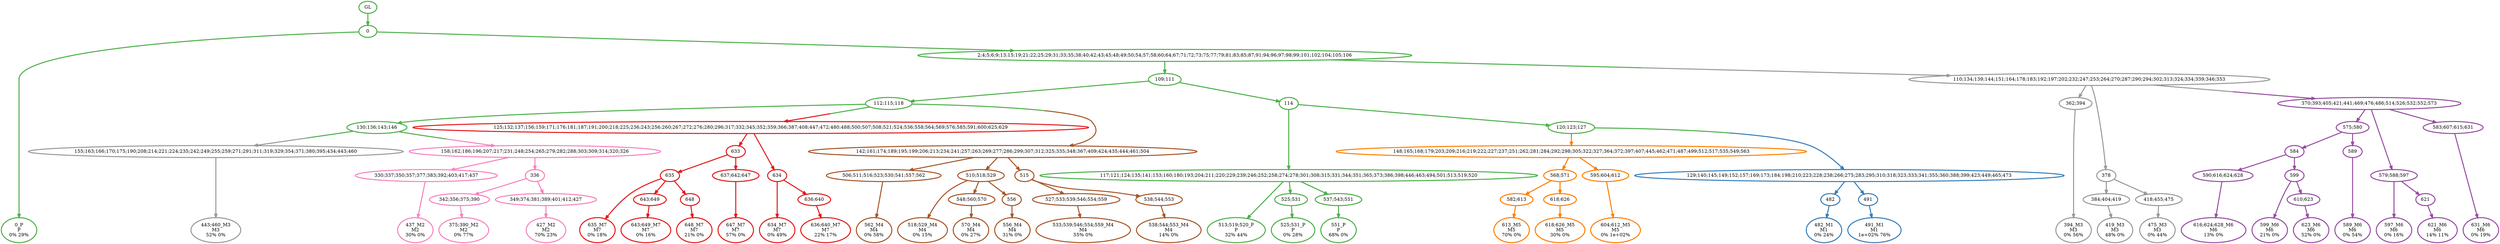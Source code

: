 digraph T {
	{
		rank=same
		88 [penwidth=3,colorscheme=set19,color=3,label="0_P\nP\n0% 29%"]
		82 [penwidth=3,colorscheme=set19,color=3,label="513;519;520_P\nP\n32% 44%"]
		80 [penwidth=3,colorscheme=set19,color=3,label="525;531_P\nP\n0% 28%"]
		78 [penwidth=3,colorscheme=set19,color=3,label="551_P\nP\n68% 0%"]
		75 [penwidth=3,colorscheme=set19,color=2,label="482_M1\nM1\n0% 24%"]
		73 [penwidth=3,colorscheme=set19,color=2,label="491_M1\nM1\n1e+02% 76%"]
		70 [penwidth=3,colorscheme=set19,color=8,label="437_M2\nM2\n30% 0%"]
		67 [penwidth=3,colorscheme=set19,color=8,label="375;390_M2\nM2\n0% 77%"]
		65 [penwidth=3,colorscheme=set19,color=8,label="427_M2\nM2\n70% 23%"]
		64 [penwidth=3,colorscheme=set19,color=9,label="443;460_M3\nM3\n52% 0%"]
		62 [penwidth=3,colorscheme=set19,color=9,label="394_M3\nM3\n0% 56%"]
		59 [penwidth=3,colorscheme=set19,color=9,label="419_M3\nM3\n48% 0%"]
		57 [penwidth=3,colorscheme=set19,color=9,label="475_M3\nM3\n0% 44%"]
		55 [penwidth=3,colorscheme=set19,color=7,label="562_M4\nM4\n0% 58%"]
		53 [penwidth=3,colorscheme=set19,color=7,label="518;529_M4\nM4\n0% 15%"]
		51 [penwidth=3,colorscheme=set19,color=7,label="570_M4\nM4\n0% 27%"]
		49 [penwidth=3,colorscheme=set19,color=7,label="556_M4\nM4\n31% 0%"]
		46 [penwidth=3,colorscheme=set19,color=7,label="533;539;546;554;559_M4\nM4\n55% 0%"]
		44 [penwidth=3,colorscheme=set19,color=7,label="538;544;553_M4\nM4\n14% 0%"]
		41 [penwidth=3,colorscheme=set19,color=5,label="613_M5\nM5\n70% 0%"]
		39 [penwidth=3,colorscheme=set19,color=5,label="618;626_M5\nM5\n30% 0%"]
		37 [penwidth=3,colorscheme=set19,color=5,label="604;612_M5\nM5\n0% 1e+02%"]
		33 [penwidth=3,colorscheme=set19,color=4,label="616;624;628_M6\nM6\n13% 0%"]
		31 [penwidth=3,colorscheme=set19,color=4,label="599_M6\nM6\n21% 0%"]
		29 [penwidth=3,colorscheme=set19,color=4,label="623_M6\nM6\n52% 0%"]
		27 [penwidth=3,colorscheme=set19,color=4,label="589_M6\nM6\n0% 54%"]
		25 [penwidth=3,colorscheme=set19,color=4,label="597_M6\nM6\n0% 16%"]
		23 [penwidth=3,colorscheme=set19,color=4,label="621_M6\nM6\n14% 11%"]
		21 [penwidth=3,colorscheme=set19,color=4,label="631_M6\nM6\n0% 19%"]
		18 [penwidth=3,colorscheme=set19,color=1,label="635_M7\nM7\n0% 18%"]
		16 [penwidth=3,colorscheme=set19,color=1,label="643;649_M7\nM7\n0% 16%"]
		14 [penwidth=3,colorscheme=set19,color=1,label="648_M7\nM7\n21% 0%"]
		12 [penwidth=3,colorscheme=set19,color=1,label="647_M7\nM7\n57% 0%"]
		10 [penwidth=3,colorscheme=set19,color=1,label="634_M7\nM7\n0% 49%"]
		8 [penwidth=3,colorscheme=set19,color=1,label="636;640_M7\nM7\n22% 17%"]
	}
	90 [penwidth=3,colorscheme=set19,color=3,label="GL"]
	89 [penwidth=3,colorscheme=set19,color=3,label="0"]
	87 [penwidth=3,colorscheme=set19,color=3,label="2;4;5;6;9;13;15;19;21;22;25;29;31;33;35;38;40;42;43;45;48;49;50;54;57;58;60;64;67;71;72;73;75;77;79;81;83;85;87;91;94;96;97;98;99;101;102;104;105;106"]
	86 [penwidth=3,colorscheme=set19,color=3,label="109;111"]
	85 [penwidth=3,colorscheme=set19,color=3,label="112;115;118"]
	84 [penwidth=3,colorscheme=set19,color=3,label="114"]
	83 [penwidth=3,colorscheme=set19,color=3,label="117;121;124;135;141;153;160;180;193;204;211;220;229;239;246;252;258;274;278;301;308;315;331;344;351;365;373;386;398;446;463;494;501;513;519;520"]
	81 [penwidth=3,colorscheme=set19,color=3,label="525;531"]
	79 [penwidth=3,colorscheme=set19,color=3,label="537;543;551"]
	77 [penwidth=3,colorscheme=set19,color=3,label="120;123;127"]
	76 [penwidth=3,colorscheme=set19,color=2,label="482"]
	74 [penwidth=3,colorscheme=set19,color=2,label="491"]
	72 [penwidth=3,colorscheme=set19,color=3,label="130;136;143;146"]
	71 [penwidth=3,colorscheme=set19,color=8,label="330;337;350;357;377;383;392;403;417;437"]
	69 [penwidth=3,colorscheme=set19,color=8,label="336"]
	68 [penwidth=3,colorscheme=set19,color=8,label="342;356;375;390"]
	66 [penwidth=3,colorscheme=set19,color=8,label="349;374;381;389;401;412;427"]
	63 [penwidth=3,colorscheme=set19,color=9,label="362;394"]
	61 [penwidth=3,colorscheme=set19,color=9,label="378"]
	60 [penwidth=3,colorscheme=set19,color=9,label="384;404;419"]
	58 [penwidth=3,colorscheme=set19,color=9,label="418;455;475"]
	56 [penwidth=3,colorscheme=set19,color=7,label="506;511;516;523;530;541;557;562"]
	54 [penwidth=3,colorscheme=set19,color=7,label="510;518;529"]
	52 [penwidth=3,colorscheme=set19,color=7,label="548;560;570"]
	50 [penwidth=3,colorscheme=set19,color=7,label="556"]
	48 [penwidth=3,colorscheme=set19,color=7,label="515"]
	47 [penwidth=3,colorscheme=set19,color=7,label="527;533;539;546;554;559"]
	45 [penwidth=3,colorscheme=set19,color=7,label="538;544;553"]
	43 [penwidth=3,colorscheme=set19,color=5,label="568;571"]
	42 [penwidth=3,colorscheme=set19,color=5,label="582;613"]
	40 [penwidth=3,colorscheme=set19,color=5,label="618;626"]
	38 [penwidth=3,colorscheme=set19,color=5,label="595;604;612"]
	36 [penwidth=3,colorscheme=set19,color=4,label="575;580"]
	35 [penwidth=3,colorscheme=set19,color=4,label="584"]
	34 [penwidth=3,colorscheme=set19,color=4,label="590;616;624;628"]
	32 [penwidth=3,colorscheme=set19,color=4,label="599"]
	30 [penwidth=3,colorscheme=set19,color=4,label="610;623"]
	28 [penwidth=3,colorscheme=set19,color=4,label="589"]
	26 [penwidth=3,colorscheme=set19,color=4,label="579;588;597"]
	24 [penwidth=3,colorscheme=set19,color=4,label="621"]
	22 [penwidth=3,colorscheme=set19,color=4,label="583;607;615;631"]
	20 [penwidth=3,colorscheme=set19,color=1,label="633"]
	19 [penwidth=3,colorscheme=set19,color=1,label="635"]
	17 [penwidth=3,colorscheme=set19,color=1,label="643;649"]
	15 [penwidth=3,colorscheme=set19,color=1,label="648"]
	13 [penwidth=3,colorscheme=set19,color=1,label="637;642;647"]
	11 [penwidth=3,colorscheme=set19,color=1,label="634"]
	9 [penwidth=3,colorscheme=set19,color=1,label="636;640"]
	7 [penwidth=3,colorscheme=set19,color=4,label="370;393;405;421;441;469;476;486;514;526;532;552;573"]
	6 [penwidth=3,colorscheme=set19,color=1,label="125;132;137;156;159;171;176;181;187;191;200;218;225;236;243;256;260;267;272;276;280;296;317;332;345;352;359;366;387;408;447;472;480;488;500;507;508;521;524;536;558;564;569;576;585;591;600;625;629"]
	5 [penwidth=3,colorscheme=set19,color=5,label="148;165;168;179;203;209;216;219;222;227;237;251;262;281;284;292;298;305;322;327;364;372;397;407;445;462;471;487;499;512;517;535;549;563"]
	4 [penwidth=3,colorscheme=set19,color=7,label="142;161;174;189;195;199;206;213;234;241;257;263;269;277;286;299;307;312;325;335;348;367;409;424;435;444;461;504"]
	3 [penwidth=3,colorscheme=set19,color=2,label="129;140;145;149;152;157;169;173;184;198;210;223;228;238;266;275;283;295;310;318;323;333;341;355;360;388;399;423;449;465;473"]
	2 [penwidth=3,colorscheme=set19,color=9,label="155;163;166;170;175;190;208;214;221;224;235;242;249;255;259;271;291;311;319;329;354;371;380;395;434;443;460"]
	1 [penwidth=3,colorscheme=set19,color=9,label="110;134;139;144;151;164;178;183;192;197;202;232;247;253;264;270;287;290;294;302;313;324;334;339;346;353"]
	0 [penwidth=3,colorscheme=set19,color=8,label="158;162;186;196;207;217;231;248;254;265;279;282;288;303;309;314;320;326"]
	90 -> 89 [penwidth=3,colorscheme=set19,color=3]
	89 -> 88 [penwidth=3,colorscheme=set19,color=3]
	89 -> 87 [penwidth=3,colorscheme=set19,color=3]
	87 -> 86 [penwidth=3,colorscheme=set19,color=3]
	87 -> 1 [penwidth=3,colorscheme=set19,color="3;0.5:9"]
	86 -> 84 [penwidth=3,colorscheme=set19,color=3]
	86 -> 85 [penwidth=3,colorscheme=set19,color=3]
	85 -> 72 [penwidth=3,colorscheme=set19,color=3]
	85 -> 6 [penwidth=3,colorscheme=set19,color="3;0.5:1"]
	85 -> 4 [penwidth=3,colorscheme=set19,color="3;0.5:7"]
	84 -> 77 [penwidth=3,colorscheme=set19,color=3]
	84 -> 83 [penwidth=3,colorscheme=set19,color=3]
	83 -> 82 [penwidth=3,colorscheme=set19,color=3]
	83 -> 81 [penwidth=3,colorscheme=set19,color=3]
	83 -> 79 [penwidth=3,colorscheme=set19,color=3]
	81 -> 80 [penwidth=3,colorscheme=set19,color=3]
	79 -> 78 [penwidth=3,colorscheme=set19,color=3]
	77 -> 5 [penwidth=3,colorscheme=set19,color="3;0.5:5"]
	77 -> 3 [penwidth=3,colorscheme=set19,color="3;0.5:2"]
	76 -> 75 [penwidth=3,colorscheme=set19,color=2]
	74 -> 73 [penwidth=3,colorscheme=set19,color=2]
	72 -> 2 [penwidth=3,colorscheme=set19,color="3;0.5:9"]
	72 -> 0 [penwidth=3,colorscheme=set19,color="3;0.5:8"]
	71 -> 70 [penwidth=3,colorscheme=set19,color=8]
	69 -> 66 [penwidth=3,colorscheme=set19,color=8]
	69 -> 68 [penwidth=3,colorscheme=set19,color=8]
	68 -> 67 [penwidth=3,colorscheme=set19,color=8]
	66 -> 65 [penwidth=3,colorscheme=set19,color=8]
	63 -> 62 [penwidth=3,colorscheme=set19,color=9]
	61 -> 58 [penwidth=3,colorscheme=set19,color=9]
	61 -> 60 [penwidth=3,colorscheme=set19,color=9]
	60 -> 59 [penwidth=3,colorscheme=set19,color=9]
	58 -> 57 [penwidth=3,colorscheme=set19,color=9]
	56 -> 55 [penwidth=3,colorscheme=set19,color=7]
	54 -> 53 [penwidth=3,colorscheme=set19,color=7]
	54 -> 50 [penwidth=3,colorscheme=set19,color=7]
	54 -> 52 [penwidth=3,colorscheme=set19,color=7]
	52 -> 51 [penwidth=3,colorscheme=set19,color=7]
	50 -> 49 [penwidth=3,colorscheme=set19,color=7]
	48 -> 45 [penwidth=3,colorscheme=set19,color=7]
	48 -> 47 [penwidth=3,colorscheme=set19,color=7]
	47 -> 46 [penwidth=3,colorscheme=set19,color=7]
	45 -> 44 [penwidth=3,colorscheme=set19,color=7]
	43 -> 40 [penwidth=3,colorscheme=set19,color=5]
	43 -> 42 [penwidth=3,colorscheme=set19,color=5]
	42 -> 41 [penwidth=3,colorscheme=set19,color=5]
	40 -> 39 [penwidth=3,colorscheme=set19,color=5]
	38 -> 37 [penwidth=3,colorscheme=set19,color=5]
	36 -> 35 [penwidth=3,colorscheme=set19,color=4]
	36 -> 28 [penwidth=3,colorscheme=set19,color=4]
	35 -> 32 [penwidth=3,colorscheme=set19,color=4]
	35 -> 34 [penwidth=3,colorscheme=set19,color=4]
	34 -> 33 [penwidth=3,colorscheme=set19,color=4]
	32 -> 31 [penwidth=3,colorscheme=set19,color=4]
	32 -> 30 [penwidth=3,colorscheme=set19,color=4]
	30 -> 29 [penwidth=3,colorscheme=set19,color=4]
	28 -> 27 [penwidth=3,colorscheme=set19,color=4]
	26 -> 25 [penwidth=3,colorscheme=set19,color=4]
	26 -> 24 [penwidth=3,colorscheme=set19,color=4]
	24 -> 23 [penwidth=3,colorscheme=set19,color=4]
	22 -> 21 [penwidth=3,colorscheme=set19,color=4]
	20 -> 19 [penwidth=3,colorscheme=set19,color=1]
	20 -> 13 [penwidth=3,colorscheme=set19,color=1]
	19 -> 18 [penwidth=3,colorscheme=set19,color=1]
	19 -> 17 [penwidth=3,colorscheme=set19,color=1]
	19 -> 15 [penwidth=3,colorscheme=set19,color=1]
	17 -> 16 [penwidth=3,colorscheme=set19,color=1]
	15 -> 14 [penwidth=3,colorscheme=set19,color=1]
	13 -> 12 [penwidth=3,colorscheme=set19,color=1]
	11 -> 10 [penwidth=3,colorscheme=set19,color=1]
	11 -> 9 [penwidth=3,colorscheme=set19,color=1]
	9 -> 8 [penwidth=3,colorscheme=set19,color=1]
	7 -> 36 [penwidth=3,colorscheme=set19,color=4]
	7 -> 26 [penwidth=3,colorscheme=set19,color=4]
	7 -> 22 [penwidth=3,colorscheme=set19,color=4]
	6 -> 20 [penwidth=3,colorscheme=set19,color=1]
	6 -> 11 [penwidth=3,colorscheme=set19,color=1]
	5 -> 43 [penwidth=3,colorscheme=set19,color=5]
	5 -> 38 [penwidth=3,colorscheme=set19,color=5]
	4 -> 56 [penwidth=3,colorscheme=set19,color=7]
	4 -> 54 [penwidth=3,colorscheme=set19,color=7]
	4 -> 48 [penwidth=3,colorscheme=set19,color=7]
	3 -> 76 [penwidth=3,colorscheme=set19,color=2]
	3 -> 74 [penwidth=3,colorscheme=set19,color=2]
	2 -> 64 [penwidth=3,colorscheme=set19,color=9]
	1 -> 63 [penwidth=3,colorscheme=set19,color=9]
	1 -> 61 [penwidth=3,colorscheme=set19,color=9]
	1 -> 7 [penwidth=3,colorscheme=set19,color="9;0.5:4"]
	0 -> 71 [penwidth=3,colorscheme=set19,color=8]
	0 -> 69 [penwidth=3,colorscheme=set19,color=8]
}
